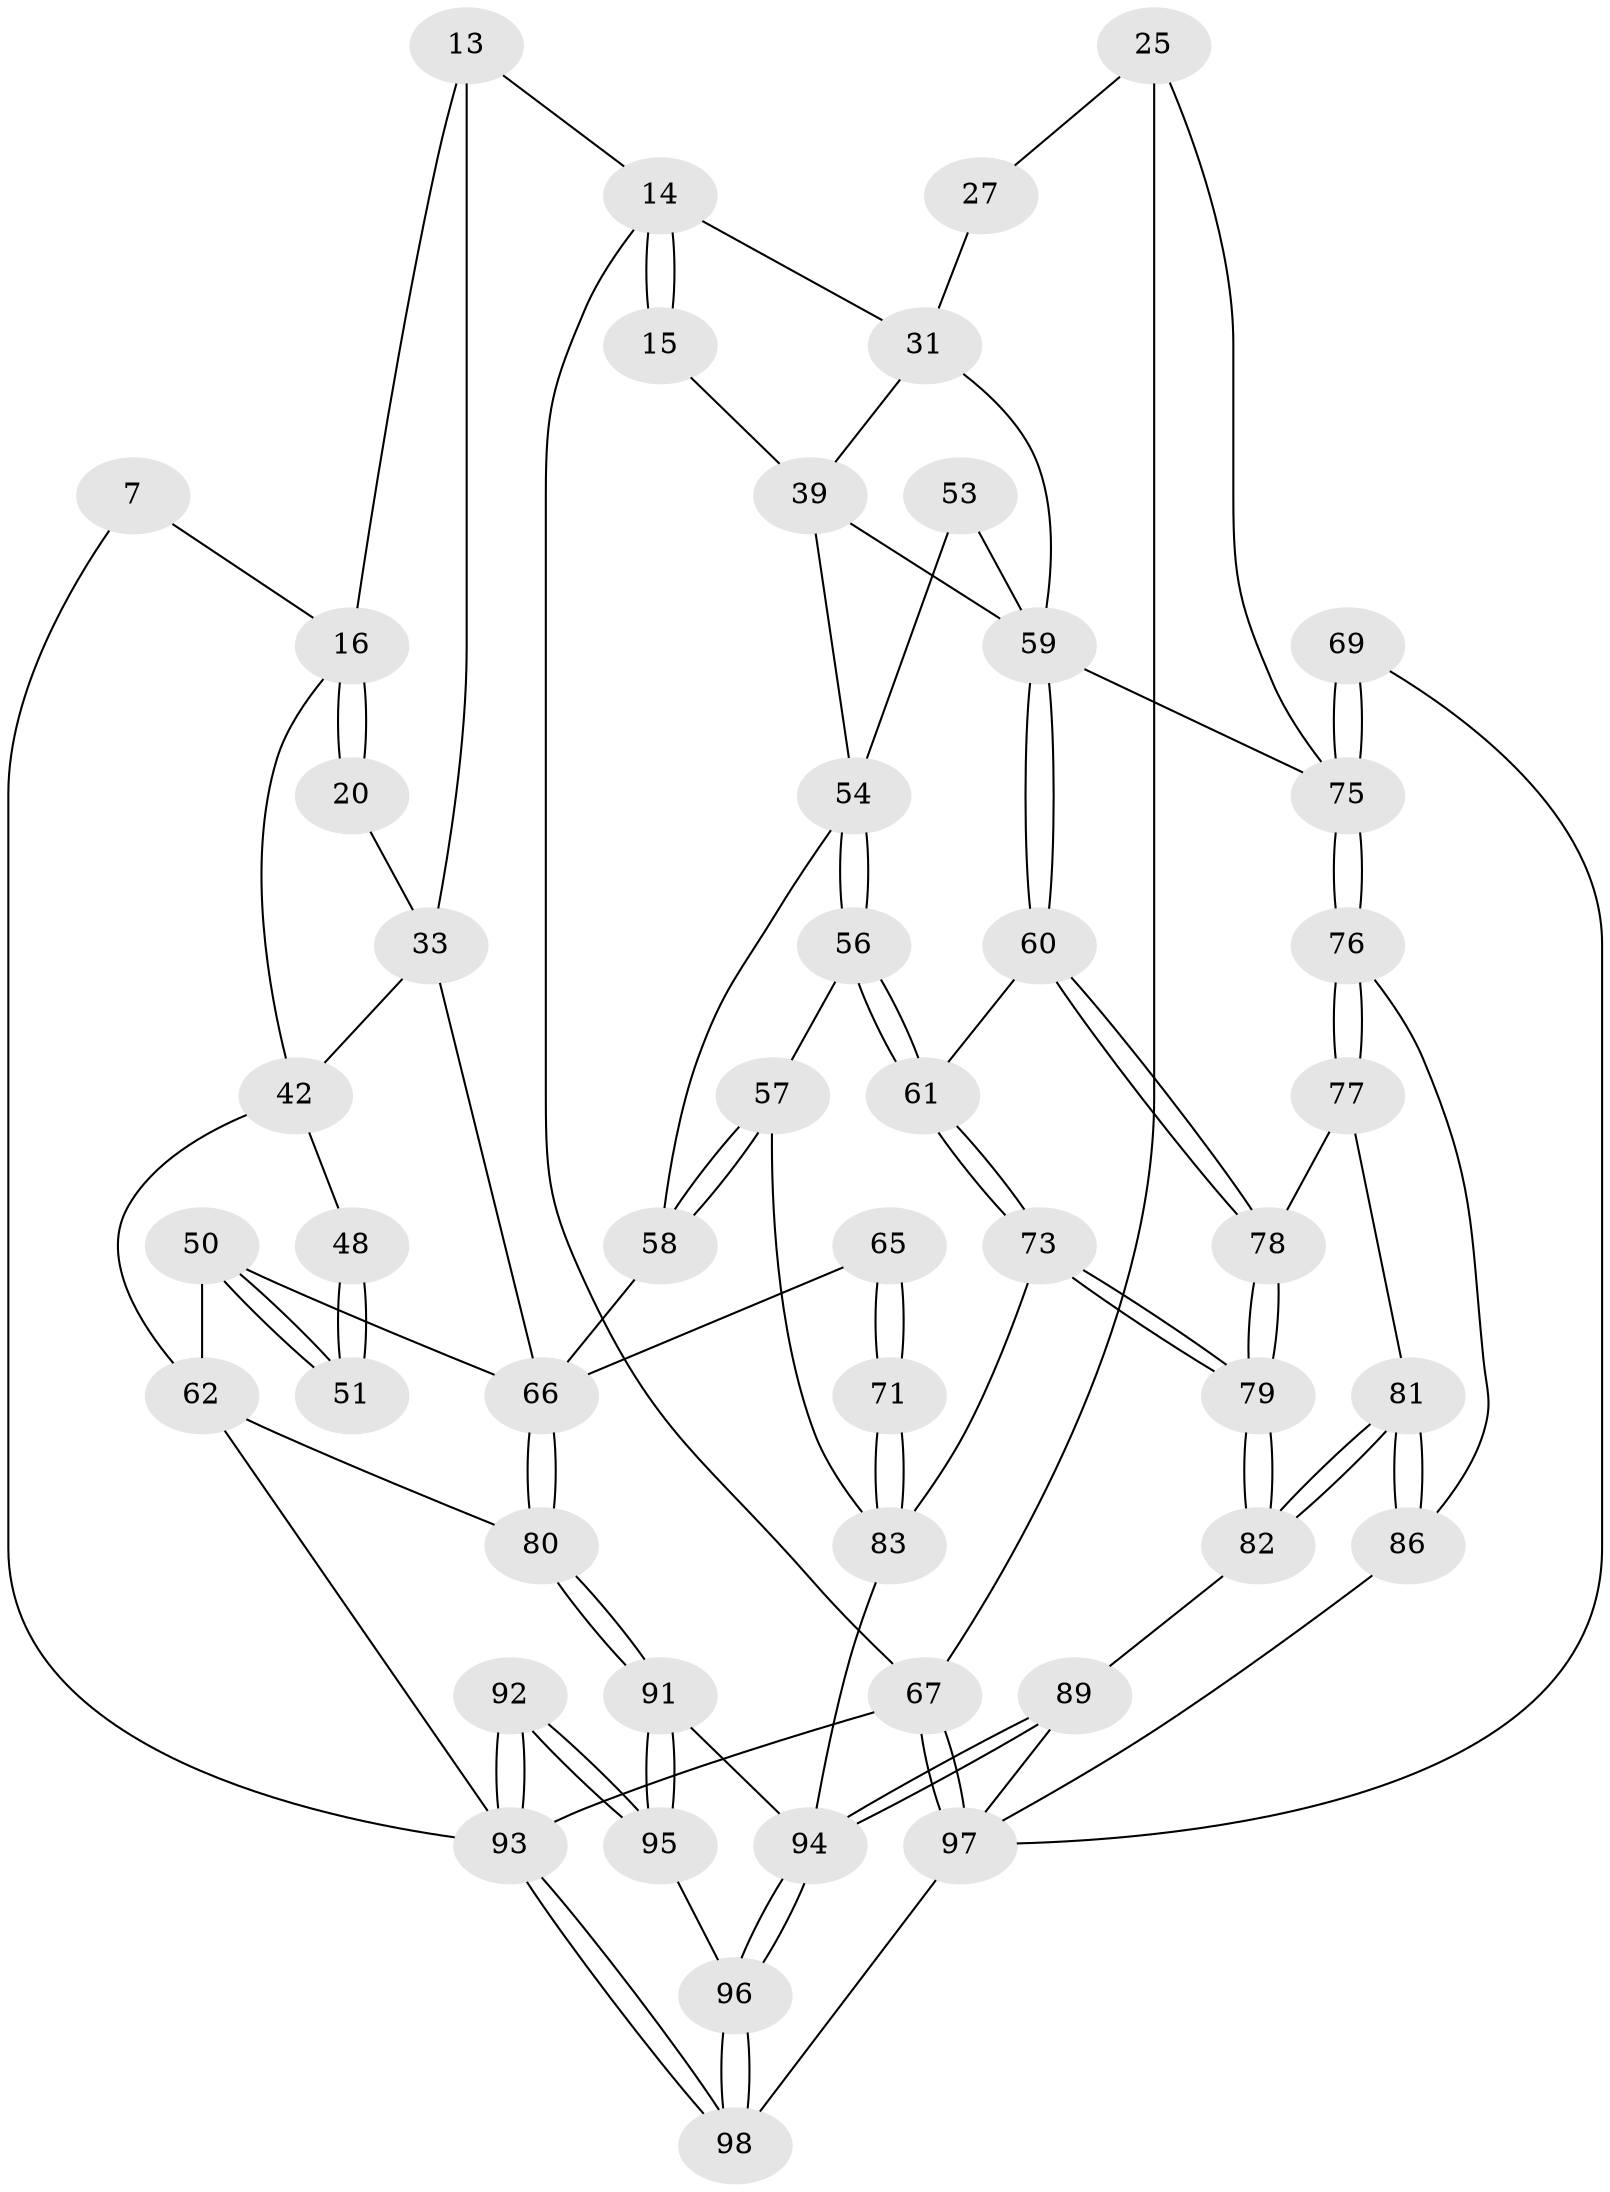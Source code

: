 // original degree distribution, {3: 0.030612244897959183, 4: 0.20408163265306123, 5: 0.5612244897959183, 6: 0.20408163265306123}
// Generated by graph-tools (version 1.1) at 2025/00/03/09/25 05:00:20]
// undirected, 49 vertices, 108 edges
graph export_dot {
graph [start="1"]
  node [color=gray90,style=filled];
  7 [pos="+0.13845671105331878+0"];
  13 [pos="+0.38553821351242623+0.12090491825442316",super="+8+12"];
  14 [pos="+0.64184734447399+0.047558758605658114",super="+11"];
  15 [pos="+0.5917884618478454+0.1648506824546022"];
  16 [pos="+0.18531502024066748+0.17763569871061072",super="+10+9"];
  20 [pos="+0.20646500438081958+0.1731619704078147"];
  25 [pos="+0.8982001958008924+0.1855999588974996",super="+23+24"];
  27 [pos="+0.8722077995135455+0.20107913051095094",super="+22"];
  31 [pos="+0.7876407861347211+0.2307741609976434",super="+28+30"];
  33 [pos="+0.4212817544934042+0.24663908502209156",super="+26+32"];
  39 [pos="+0.6850663239965239+0.27744532046187254",super="+29+38"];
  42 [pos="+0.22431300560377648+0.2808922291294145",super="+17+41"];
  48 [pos="+0.33044337395078954+0.3066959652482521",super="+47"];
  50 [pos="+0.33321235252908404+0.48865466556770165"];
  51 [pos="+0.3044820589115589+0.3889053193131599"];
  53 [pos="+0.7720656476334585+0.36489080069999535"];
  54 [pos="+0.6447795196960104+0.40865798888715044",super="+43"];
  56 [pos="+0.6787889955979035+0.5041632236239593"];
  57 [pos="+0.6334306905997283+0.5231443825124458"];
  58 [pos="+0.5914565839288909+0.494312849908349",super="+44"];
  59 [pos="+0.7870658466138297+0.4904365249340364",super="+55"];
  60 [pos="+0.758989975864879+0.5105451738249515"];
  61 [pos="+0.6992953311249772+0.5087896508870238"];
  62 [pos="+0+0.6408159866983564",super="+52"];
  65 [pos="+0.4154744127682813+0.599288414337767"];
  66 [pos="+0.3962463312612261+0.5912341576260036",super="+64"];
  67 [pos="+1+1",super="+5"];
  69 [pos="+1+0.7092587543219195"];
  71 [pos="+0.4531940916737451+0.6232541368045926"];
  73 [pos="+0.6706177454175325+0.6517011665391992"];
  75 [pos="+1+0.6866598321047549",super="+72+35"];
  76 [pos="+1+0.6902296024917575"];
  77 [pos="+0.8088861788727455+0.6459643552465884"];
  78 [pos="+0.7638323642293732+0.5730351339819967"];
  79 [pos="+0.6960602648618144+0.6615261374889936"];
  80 [pos="+0.26983727885423037+0.7273809197414024"];
  81 [pos="+0.7435142129512995+0.7089433119067048"];
  82 [pos="+0.7194577183316995+0.6960545296024419"];
  83 [pos="+0.5283617606311671+0.7200418177210755",super="+74+70"];
  86 [pos="+0.7812002700840298+0.8002815120042092"];
  89 [pos="+0.6722557989061744+0.8678572515246247",super="+84"];
  91 [pos="+0.29074142775869277+0.8255778630908766"];
  92 [pos="+0+1"];
  93 [pos="+0+1",super="+6+63"];
  94 [pos="+0.5681214241837859+0.8681758511239679",super="+90+85"];
  95 [pos="+0.2828061755105738+0.8627530227095082"];
  96 [pos="+0.45865158821046487+1"];
  97 [pos="+0.7882490549882826+1",super="+88+87"];
  98 [pos="+0.45939356475923776+1"];
  7 -- 16;
  7 -- 93;
  13 -- 33 [weight=2];
  13 -- 16;
  13 -- 14 [weight=2];
  14 -- 15 [weight=2];
  14 -- 15;
  14 -- 67;
  14 -- 31;
  15 -- 39;
  16 -- 20 [weight=2];
  16 -- 20;
  16 -- 42;
  20 -- 33;
  25 -- 27 [weight=2];
  25 -- 67 [weight=2];
  25 -- 75;
  27 -- 31 [weight=2];
  31 -- 39 [weight=2];
  31 -- 59;
  33 -- 42;
  33 -- 66;
  39 -- 54;
  39 -- 59;
  42 -- 48;
  42 -- 62;
  48 -- 51 [weight=2];
  48 -- 51;
  50 -- 51;
  50 -- 51;
  50 -- 62;
  50 -- 66;
  53 -- 54;
  53 -- 59 [weight=2];
  54 -- 56;
  54 -- 56;
  54 -- 58;
  56 -- 57;
  56 -- 61;
  56 -- 61;
  57 -- 58;
  57 -- 58;
  57 -- 83;
  58 -- 66 [weight=2];
  59 -- 60;
  59 -- 60;
  59 -- 75 [weight=2];
  60 -- 61;
  60 -- 78;
  60 -- 78;
  61 -- 73;
  61 -- 73;
  62 -- 80;
  62 -- 93 [weight=2];
  65 -- 66 [weight=2];
  65 -- 71;
  65 -- 71;
  66 -- 80;
  66 -- 80;
  67 -- 97 [weight=2];
  67 -- 97;
  67 -- 93 [weight=2];
  69 -- 75 [weight=2];
  69 -- 75;
  69 -- 97;
  71 -- 83 [weight=2];
  71 -- 83;
  73 -- 79;
  73 -- 79;
  73 -- 83;
  75 -- 76;
  75 -- 76;
  76 -- 77;
  76 -- 77;
  76 -- 86;
  77 -- 78;
  77 -- 81;
  78 -- 79;
  78 -- 79;
  79 -- 82;
  79 -- 82;
  80 -- 91;
  80 -- 91;
  81 -- 82;
  81 -- 82;
  81 -- 86;
  81 -- 86;
  82 -- 89;
  83 -- 94;
  86 -- 97;
  89 -- 94 [weight=2];
  89 -- 94;
  89 -- 97;
  91 -- 95;
  91 -- 95;
  91 -- 94;
  92 -- 93 [weight=2];
  92 -- 93;
  92 -- 95;
  92 -- 95;
  93 -- 98;
  93 -- 98;
  94 -- 96;
  94 -- 96;
  95 -- 96;
  96 -- 98;
  96 -- 98;
  97 -- 98;
}
